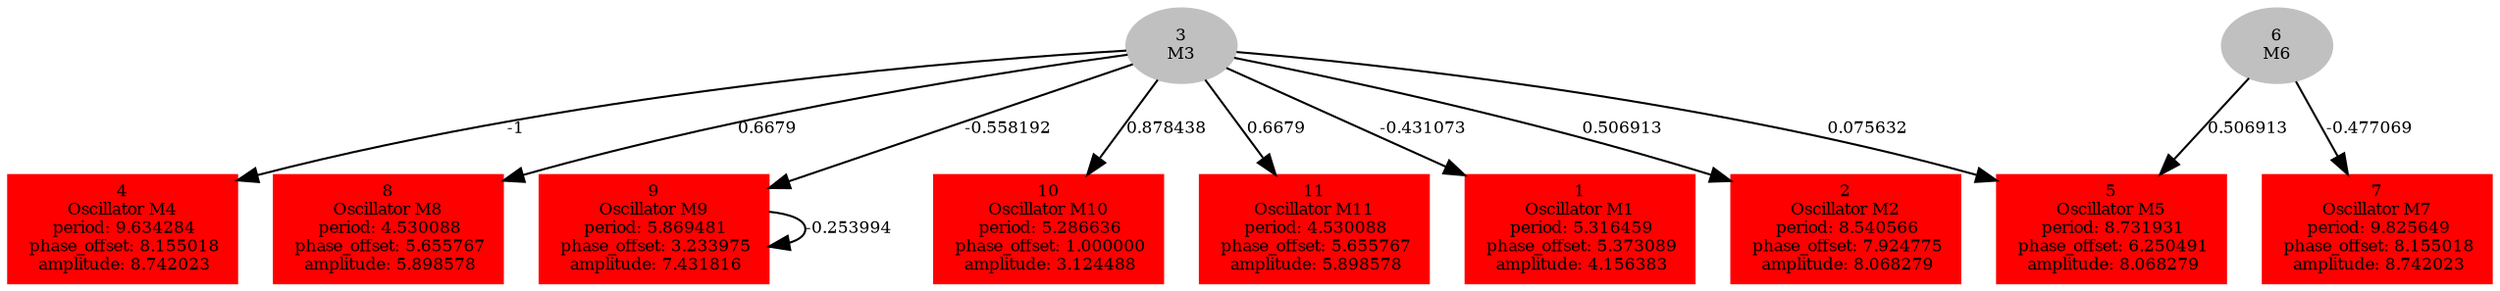  digraph g{ forcelabels=true;
1 [label=<1<BR />Oscillator M1<BR /> period: 5.316459<BR /> phase_offset: 5.373089<BR /> amplitude: 4.156383>, shape=box,color=red,style=filled,fontsize=8];2 [label=<2<BR />Oscillator M2<BR /> period: 8.540566<BR /> phase_offset: 7.924775<BR /> amplitude: 8.068279>, shape=box,color=red,style=filled,fontsize=8];3[label=<3<BR/>M3>,color="grey",style=filled,fontsize=8];
4 [label=<4<BR />Oscillator M4<BR /> period: 9.634284<BR /> phase_offset: 8.155018<BR /> amplitude: 8.742023>, shape=box,color=red,style=filled,fontsize=8];5 [label=<5<BR />Oscillator M5<BR /> period: 8.731931<BR /> phase_offset: 6.250491<BR /> amplitude: 8.068279>, shape=box,color=red,style=filled,fontsize=8];6[label=<6<BR/>M6>,color="grey",style=filled,fontsize=8];
7 [label=<7<BR />Oscillator M7<BR /> period: 9.825649<BR /> phase_offset: 8.155018<BR /> amplitude: 8.742023>, shape=box,color=red,style=filled,fontsize=8];8 [label=<8<BR />Oscillator M8<BR /> period: 4.530088<BR /> phase_offset: 5.655767<BR /> amplitude: 5.898578>, shape=box,color=red,style=filled,fontsize=8];9 [label=<9<BR />Oscillator M9<BR /> period: 5.869481<BR /> phase_offset: 3.233975<BR /> amplitude: 7.431816>, shape=box,color=red,style=filled,fontsize=8];10 [label=<10<BR />Oscillator M10<BR /> period: 5.286636<BR /> phase_offset: 1.000000<BR /> amplitude: 3.124488>, shape=box,color=red,style=filled,fontsize=8];11 [label=<11<BR />Oscillator M11<BR /> period: 4.530088<BR /> phase_offset: 5.655767<BR /> amplitude: 5.898578>, shape=box,color=red,style=filled,fontsize=8];3 -> 1[label="-0.431073 ",fontsize="8"];
3 -> 2[label="0.506913 ",fontsize="8"];
3 -> 4[label="-1 ",fontsize="8"];
3 -> 5[label="0.075632 ",fontsize="8"];
3 -> 8[label="0.6679 ",fontsize="8"];
3 -> 9[label="-0.558192 ",fontsize="8"];
3 -> 10[label="0.878438 ",fontsize="8"];
3 -> 11[label="0.6679 ",fontsize="8"];
6 -> 5[label="0.506913 ",fontsize="8"];
6 -> 7[label="-0.477069 ",fontsize="8"];
9 -> 9[label="-0.253994 ",fontsize="8"];
 }
